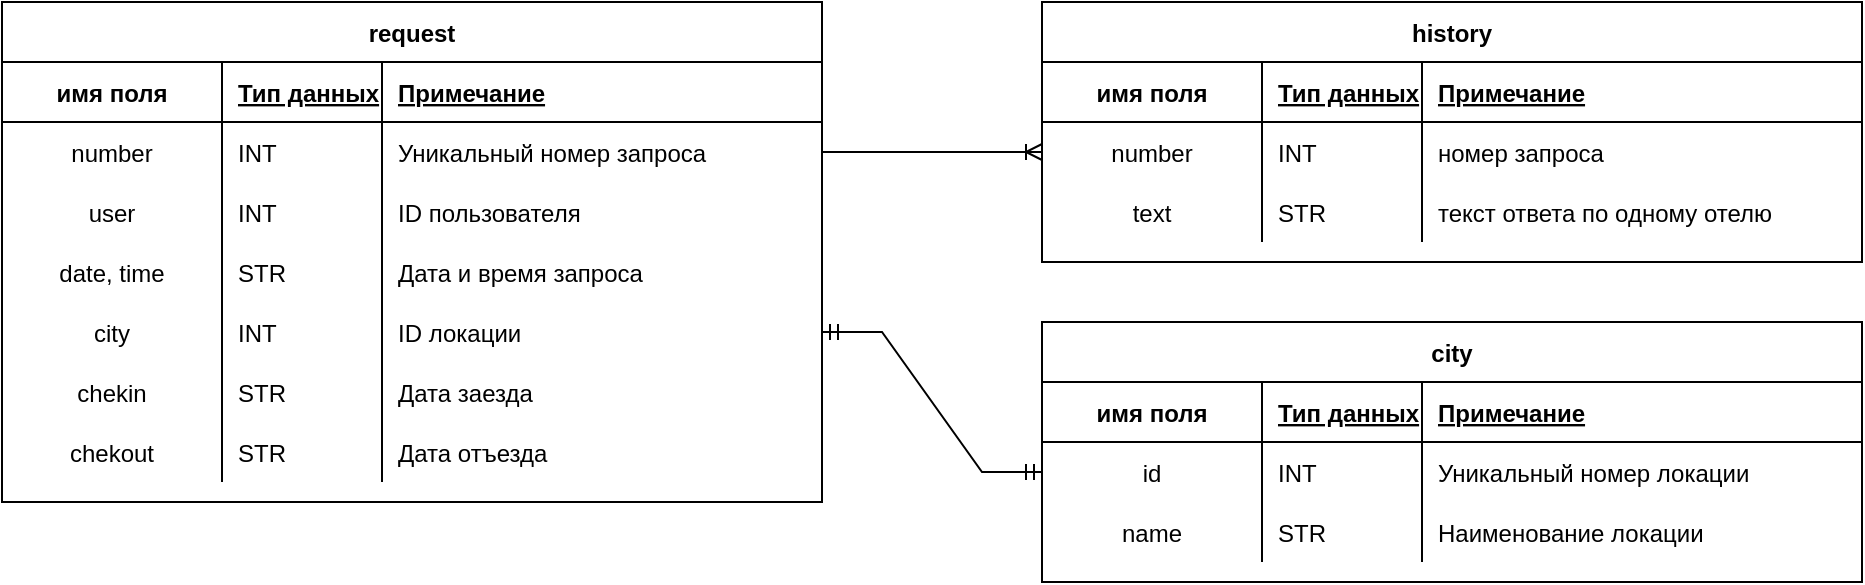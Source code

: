 <mxfile version="17.4.2" type="device"><diagram id="TTOi6XE9ukQECp6npXFI" name="Страница 1"><mxGraphModel dx="1422" dy="865" grid="1" gridSize="10" guides="1" tooltips="1" connect="1" arrows="1" fold="1" page="1" pageScale="1" pageWidth="1169" pageHeight="827" math="0" shadow="0"><root><mxCell id="0"/><mxCell id="1" parent="0"/><mxCell id="zX1_f45PnMSsZ4R3kYhJ-37" value="request" style="shape=table;startSize=30;container=1;collapsible=1;childLayout=tableLayout;fixedRows=1;rowLines=0;fontStyle=1;align=center;resizeLast=1;" vertex="1" parent="1"><mxGeometry x="40" y="80" width="410" height="250" as="geometry"/></mxCell><mxCell id="zX1_f45PnMSsZ4R3kYhJ-38" value="" style="shape=tableRow;horizontal=0;startSize=0;swimlaneHead=0;swimlaneBody=0;fillColor=none;collapsible=0;dropTarget=0;points=[[0,0.5],[1,0.5]];portConstraint=eastwest;top=0;left=0;right=0;bottom=1;" vertex="1" parent="zX1_f45PnMSsZ4R3kYhJ-37"><mxGeometry y="30" width="410" height="30" as="geometry"/></mxCell><mxCell id="zX1_f45PnMSsZ4R3kYhJ-39" value="имя поля" style="shape=partialRectangle;connectable=0;fillColor=none;top=0;left=0;bottom=0;right=0;fontStyle=1;overflow=hidden;" vertex="1" parent="zX1_f45PnMSsZ4R3kYhJ-38"><mxGeometry width="110" height="30" as="geometry"><mxRectangle width="110" height="30" as="alternateBounds"/></mxGeometry></mxCell><mxCell id="zX1_f45PnMSsZ4R3kYhJ-40" value="Тип данных" style="shape=partialRectangle;connectable=0;fillColor=none;top=0;left=0;bottom=0;right=0;align=left;spacingLeft=6;fontStyle=5;overflow=hidden;" vertex="1" parent="zX1_f45PnMSsZ4R3kYhJ-38"><mxGeometry x="110" width="80" height="30" as="geometry"><mxRectangle width="80" height="30" as="alternateBounds"/></mxGeometry></mxCell><mxCell id="zX1_f45PnMSsZ4R3kYhJ-56" value="Примечание" style="shape=partialRectangle;connectable=0;fillColor=none;top=0;left=0;bottom=0;right=0;align=left;spacingLeft=6;fontStyle=5;overflow=hidden;" vertex="1" parent="zX1_f45PnMSsZ4R3kYhJ-38"><mxGeometry x="190" width="220" height="30" as="geometry"><mxRectangle width="220" height="30" as="alternateBounds"/></mxGeometry></mxCell><mxCell id="zX1_f45PnMSsZ4R3kYhJ-59" style="shape=tableRow;horizontal=0;startSize=0;swimlaneHead=0;swimlaneBody=0;fillColor=none;collapsible=0;dropTarget=0;points=[[0,0.5],[1,0.5]];portConstraint=eastwest;top=0;left=0;right=0;bottom=0;" vertex="1" parent="zX1_f45PnMSsZ4R3kYhJ-37"><mxGeometry y="60" width="410" height="30" as="geometry"/></mxCell><mxCell id="zX1_f45PnMSsZ4R3kYhJ-60" value="number" style="shape=partialRectangle;connectable=0;fillColor=none;top=0;left=0;bottom=0;right=0;editable=1;overflow=hidden;" vertex="1" parent="zX1_f45PnMSsZ4R3kYhJ-59"><mxGeometry width="110" height="30" as="geometry"><mxRectangle width="110" height="30" as="alternateBounds"/></mxGeometry></mxCell><mxCell id="zX1_f45PnMSsZ4R3kYhJ-61" value="INT" style="shape=partialRectangle;connectable=0;fillColor=none;top=0;left=0;bottom=0;right=0;align=left;spacingLeft=6;overflow=hidden;" vertex="1" parent="zX1_f45PnMSsZ4R3kYhJ-59"><mxGeometry x="110" width="80" height="30" as="geometry"><mxRectangle width="80" height="30" as="alternateBounds"/></mxGeometry></mxCell><mxCell id="zX1_f45PnMSsZ4R3kYhJ-62" value="Уникальный номер запроса" style="shape=partialRectangle;connectable=0;fillColor=none;top=0;left=0;bottom=0;right=0;align=left;spacingLeft=6;overflow=hidden;" vertex="1" parent="zX1_f45PnMSsZ4R3kYhJ-59"><mxGeometry x="190" width="220" height="30" as="geometry"><mxRectangle width="220" height="30" as="alternateBounds"/></mxGeometry></mxCell><mxCell id="zX1_f45PnMSsZ4R3kYhJ-41" value="" style="shape=tableRow;horizontal=0;startSize=0;swimlaneHead=0;swimlaneBody=0;fillColor=none;collapsible=0;dropTarget=0;points=[[0,0.5],[1,0.5]];portConstraint=eastwest;top=0;left=0;right=0;bottom=0;" vertex="1" parent="zX1_f45PnMSsZ4R3kYhJ-37"><mxGeometry y="90" width="410" height="30" as="geometry"/></mxCell><mxCell id="zX1_f45PnMSsZ4R3kYhJ-42" value="user" style="shape=partialRectangle;connectable=0;fillColor=none;top=0;left=0;bottom=0;right=0;editable=1;overflow=hidden;" vertex="1" parent="zX1_f45PnMSsZ4R3kYhJ-41"><mxGeometry width="110" height="30" as="geometry"><mxRectangle width="110" height="30" as="alternateBounds"/></mxGeometry></mxCell><mxCell id="zX1_f45PnMSsZ4R3kYhJ-43" value="INT" style="shape=partialRectangle;connectable=0;fillColor=none;top=0;left=0;bottom=0;right=0;align=left;spacingLeft=6;overflow=hidden;" vertex="1" parent="zX1_f45PnMSsZ4R3kYhJ-41"><mxGeometry x="110" width="80" height="30" as="geometry"><mxRectangle width="80" height="30" as="alternateBounds"/></mxGeometry></mxCell><mxCell id="zX1_f45PnMSsZ4R3kYhJ-57" value="ID пользователя" style="shape=partialRectangle;connectable=0;fillColor=none;top=0;left=0;bottom=0;right=0;align=left;spacingLeft=6;overflow=hidden;" vertex="1" parent="zX1_f45PnMSsZ4R3kYhJ-41"><mxGeometry x="190" width="220" height="30" as="geometry"><mxRectangle width="220" height="30" as="alternateBounds"/></mxGeometry></mxCell><mxCell id="zX1_f45PnMSsZ4R3kYhJ-44" value="" style="shape=tableRow;horizontal=0;startSize=0;swimlaneHead=0;swimlaneBody=0;fillColor=none;collapsible=0;dropTarget=0;points=[[0,0.5],[1,0.5]];portConstraint=eastwest;top=0;left=0;right=0;bottom=0;" vertex="1" parent="zX1_f45PnMSsZ4R3kYhJ-37"><mxGeometry y="120" width="410" height="30" as="geometry"/></mxCell><mxCell id="zX1_f45PnMSsZ4R3kYhJ-45" value="date, time" style="shape=partialRectangle;connectable=0;fillColor=none;top=0;left=0;bottom=0;right=0;editable=1;overflow=hidden;" vertex="1" parent="zX1_f45PnMSsZ4R3kYhJ-44"><mxGeometry width="110" height="30" as="geometry"><mxRectangle width="110" height="30" as="alternateBounds"/></mxGeometry></mxCell><mxCell id="zX1_f45PnMSsZ4R3kYhJ-46" value="STR" style="shape=partialRectangle;connectable=0;fillColor=none;top=0;left=0;bottom=0;right=0;align=left;spacingLeft=6;overflow=hidden;" vertex="1" parent="zX1_f45PnMSsZ4R3kYhJ-44"><mxGeometry x="110" width="80" height="30" as="geometry"><mxRectangle width="80" height="30" as="alternateBounds"/></mxGeometry></mxCell><mxCell id="zX1_f45PnMSsZ4R3kYhJ-58" value="Дата и время запроса" style="shape=partialRectangle;connectable=0;fillColor=none;top=0;left=0;bottom=0;right=0;align=left;spacingLeft=6;overflow=hidden;" vertex="1" parent="zX1_f45PnMSsZ4R3kYhJ-44"><mxGeometry x="190" width="220" height="30" as="geometry"><mxRectangle width="220" height="30" as="alternateBounds"/></mxGeometry></mxCell><mxCell id="zX1_f45PnMSsZ4R3kYhJ-63" style="shape=tableRow;horizontal=0;startSize=0;swimlaneHead=0;swimlaneBody=0;fillColor=none;collapsible=0;dropTarget=0;points=[[0,0.5],[1,0.5]];portConstraint=eastwest;top=0;left=0;right=0;bottom=0;" vertex="1" parent="zX1_f45PnMSsZ4R3kYhJ-37"><mxGeometry y="150" width="410" height="30" as="geometry"/></mxCell><mxCell id="zX1_f45PnMSsZ4R3kYhJ-64" value="city" style="shape=partialRectangle;connectable=0;fillColor=none;top=0;left=0;bottom=0;right=0;editable=1;overflow=hidden;" vertex="1" parent="zX1_f45PnMSsZ4R3kYhJ-63"><mxGeometry width="110" height="30" as="geometry"><mxRectangle width="110" height="30" as="alternateBounds"/></mxGeometry></mxCell><mxCell id="zX1_f45PnMSsZ4R3kYhJ-65" value="INT" style="shape=partialRectangle;connectable=0;fillColor=none;top=0;left=0;bottom=0;right=0;align=left;spacingLeft=6;overflow=hidden;" vertex="1" parent="zX1_f45PnMSsZ4R3kYhJ-63"><mxGeometry x="110" width="80" height="30" as="geometry"><mxRectangle width="80" height="30" as="alternateBounds"/></mxGeometry></mxCell><mxCell id="zX1_f45PnMSsZ4R3kYhJ-66" value="ID локации" style="shape=partialRectangle;connectable=0;fillColor=none;top=0;left=0;bottom=0;right=0;align=left;spacingLeft=6;overflow=hidden;" vertex="1" parent="zX1_f45PnMSsZ4R3kYhJ-63"><mxGeometry x="190" width="220" height="30" as="geometry"><mxRectangle width="220" height="30" as="alternateBounds"/></mxGeometry></mxCell><mxCell id="zX1_f45PnMSsZ4R3kYhJ-67" style="shape=tableRow;horizontal=0;startSize=0;swimlaneHead=0;swimlaneBody=0;fillColor=none;collapsible=0;dropTarget=0;points=[[0,0.5],[1,0.5]];portConstraint=eastwest;top=0;left=0;right=0;bottom=0;" vertex="1" parent="zX1_f45PnMSsZ4R3kYhJ-37"><mxGeometry y="180" width="410" height="30" as="geometry"/></mxCell><mxCell id="zX1_f45PnMSsZ4R3kYhJ-68" value="chekin" style="shape=partialRectangle;connectable=0;fillColor=none;top=0;left=0;bottom=0;right=0;editable=1;overflow=hidden;" vertex="1" parent="zX1_f45PnMSsZ4R3kYhJ-67"><mxGeometry width="110" height="30" as="geometry"><mxRectangle width="110" height="30" as="alternateBounds"/></mxGeometry></mxCell><mxCell id="zX1_f45PnMSsZ4R3kYhJ-69" value="STR" style="shape=partialRectangle;connectable=0;fillColor=none;top=0;left=0;bottom=0;right=0;align=left;spacingLeft=6;overflow=hidden;" vertex="1" parent="zX1_f45PnMSsZ4R3kYhJ-67"><mxGeometry x="110" width="80" height="30" as="geometry"><mxRectangle width="80" height="30" as="alternateBounds"/></mxGeometry></mxCell><mxCell id="zX1_f45PnMSsZ4R3kYhJ-70" value="Дата заезда" style="shape=partialRectangle;connectable=0;fillColor=none;top=0;left=0;bottom=0;right=0;align=left;spacingLeft=6;overflow=hidden;" vertex="1" parent="zX1_f45PnMSsZ4R3kYhJ-67"><mxGeometry x="190" width="220" height="30" as="geometry"><mxRectangle width="220" height="30" as="alternateBounds"/></mxGeometry></mxCell><mxCell id="zX1_f45PnMSsZ4R3kYhJ-71" style="shape=tableRow;horizontal=0;startSize=0;swimlaneHead=0;swimlaneBody=0;fillColor=none;collapsible=0;dropTarget=0;points=[[0,0.5],[1,0.5]];portConstraint=eastwest;top=0;left=0;right=0;bottom=0;" vertex="1" parent="zX1_f45PnMSsZ4R3kYhJ-37"><mxGeometry y="210" width="410" height="30" as="geometry"/></mxCell><mxCell id="zX1_f45PnMSsZ4R3kYhJ-72" value="chekout" style="shape=partialRectangle;connectable=0;fillColor=none;top=0;left=0;bottom=0;right=0;editable=1;overflow=hidden;" vertex="1" parent="zX1_f45PnMSsZ4R3kYhJ-71"><mxGeometry width="110" height="30" as="geometry"><mxRectangle width="110" height="30" as="alternateBounds"/></mxGeometry></mxCell><mxCell id="zX1_f45PnMSsZ4R3kYhJ-73" value="STR" style="shape=partialRectangle;connectable=0;fillColor=none;top=0;left=0;bottom=0;right=0;align=left;spacingLeft=6;overflow=hidden;" vertex="1" parent="zX1_f45PnMSsZ4R3kYhJ-71"><mxGeometry x="110" width="80" height="30" as="geometry"><mxRectangle width="80" height="30" as="alternateBounds"/></mxGeometry></mxCell><mxCell id="zX1_f45PnMSsZ4R3kYhJ-74" value="Дата отъезда" style="shape=partialRectangle;connectable=0;fillColor=none;top=0;left=0;bottom=0;right=0;align=left;spacingLeft=6;overflow=hidden;" vertex="1" parent="zX1_f45PnMSsZ4R3kYhJ-71"><mxGeometry x="190" width="220" height="30" as="geometry"><mxRectangle width="220" height="30" as="alternateBounds"/></mxGeometry></mxCell><mxCell id="zX1_f45PnMSsZ4R3kYhJ-75" value="city" style="shape=table;startSize=30;container=1;collapsible=1;childLayout=tableLayout;fixedRows=1;rowLines=0;fontStyle=1;align=center;resizeLast=1;" vertex="1" parent="1"><mxGeometry x="560" y="240" width="410" height="130" as="geometry"/></mxCell><mxCell id="zX1_f45PnMSsZ4R3kYhJ-76" value="" style="shape=tableRow;horizontal=0;startSize=0;swimlaneHead=0;swimlaneBody=0;fillColor=none;collapsible=0;dropTarget=0;points=[[0,0.5],[1,0.5]];portConstraint=eastwest;top=0;left=0;right=0;bottom=1;" vertex="1" parent="zX1_f45PnMSsZ4R3kYhJ-75"><mxGeometry y="30" width="410" height="30" as="geometry"/></mxCell><mxCell id="zX1_f45PnMSsZ4R3kYhJ-77" value="имя поля" style="shape=partialRectangle;connectable=0;fillColor=none;top=0;left=0;bottom=0;right=0;fontStyle=1;overflow=hidden;" vertex="1" parent="zX1_f45PnMSsZ4R3kYhJ-76"><mxGeometry width="110" height="30" as="geometry"><mxRectangle width="110" height="30" as="alternateBounds"/></mxGeometry></mxCell><mxCell id="zX1_f45PnMSsZ4R3kYhJ-78" value="Тип данных" style="shape=partialRectangle;connectable=0;fillColor=none;top=0;left=0;bottom=0;right=0;align=left;spacingLeft=6;fontStyle=5;overflow=hidden;" vertex="1" parent="zX1_f45PnMSsZ4R3kYhJ-76"><mxGeometry x="110" width="80" height="30" as="geometry"><mxRectangle width="80" height="30" as="alternateBounds"/></mxGeometry></mxCell><mxCell id="zX1_f45PnMSsZ4R3kYhJ-79" value="Примечание" style="shape=partialRectangle;connectable=0;fillColor=none;top=0;left=0;bottom=0;right=0;align=left;spacingLeft=6;fontStyle=5;overflow=hidden;" vertex="1" parent="zX1_f45PnMSsZ4R3kYhJ-76"><mxGeometry x="190" width="220" height="30" as="geometry"><mxRectangle width="220" height="30" as="alternateBounds"/></mxGeometry></mxCell><mxCell id="zX1_f45PnMSsZ4R3kYhJ-80" style="shape=tableRow;horizontal=0;startSize=0;swimlaneHead=0;swimlaneBody=0;fillColor=none;collapsible=0;dropTarget=0;points=[[0,0.5],[1,0.5]];portConstraint=eastwest;top=0;left=0;right=0;bottom=0;" vertex="1" parent="zX1_f45PnMSsZ4R3kYhJ-75"><mxGeometry y="60" width="410" height="30" as="geometry"/></mxCell><mxCell id="zX1_f45PnMSsZ4R3kYhJ-81" value="id" style="shape=partialRectangle;connectable=0;fillColor=none;top=0;left=0;bottom=0;right=0;editable=1;overflow=hidden;" vertex="1" parent="zX1_f45PnMSsZ4R3kYhJ-80"><mxGeometry width="110" height="30" as="geometry"><mxRectangle width="110" height="30" as="alternateBounds"/></mxGeometry></mxCell><mxCell id="zX1_f45PnMSsZ4R3kYhJ-82" value="INT" style="shape=partialRectangle;connectable=0;fillColor=none;top=0;left=0;bottom=0;right=0;align=left;spacingLeft=6;overflow=hidden;" vertex="1" parent="zX1_f45PnMSsZ4R3kYhJ-80"><mxGeometry x="110" width="80" height="30" as="geometry"><mxRectangle width="80" height="30" as="alternateBounds"/></mxGeometry></mxCell><mxCell id="zX1_f45PnMSsZ4R3kYhJ-83" value="Уникальный номер локации" style="shape=partialRectangle;connectable=0;fillColor=none;top=0;left=0;bottom=0;right=0;align=left;spacingLeft=6;overflow=hidden;" vertex="1" parent="zX1_f45PnMSsZ4R3kYhJ-80"><mxGeometry x="190" width="220" height="30" as="geometry"><mxRectangle width="220" height="30" as="alternateBounds"/></mxGeometry></mxCell><mxCell id="zX1_f45PnMSsZ4R3kYhJ-84" value="" style="shape=tableRow;horizontal=0;startSize=0;swimlaneHead=0;swimlaneBody=0;fillColor=none;collapsible=0;dropTarget=0;points=[[0,0.5],[1,0.5]];portConstraint=eastwest;top=0;left=0;right=0;bottom=0;" vertex="1" parent="zX1_f45PnMSsZ4R3kYhJ-75"><mxGeometry y="90" width="410" height="30" as="geometry"/></mxCell><mxCell id="zX1_f45PnMSsZ4R3kYhJ-85" value="name" style="shape=partialRectangle;connectable=0;fillColor=none;top=0;left=0;bottom=0;right=0;editable=1;overflow=hidden;" vertex="1" parent="zX1_f45PnMSsZ4R3kYhJ-84"><mxGeometry width="110" height="30" as="geometry"><mxRectangle width="110" height="30" as="alternateBounds"/></mxGeometry></mxCell><mxCell id="zX1_f45PnMSsZ4R3kYhJ-86" value="STR" style="shape=partialRectangle;connectable=0;fillColor=none;top=0;left=0;bottom=0;right=0;align=left;spacingLeft=6;overflow=hidden;" vertex="1" parent="zX1_f45PnMSsZ4R3kYhJ-84"><mxGeometry x="110" width="80" height="30" as="geometry"><mxRectangle width="80" height="30" as="alternateBounds"/></mxGeometry></mxCell><mxCell id="zX1_f45PnMSsZ4R3kYhJ-87" value="Наименование локации" style="shape=partialRectangle;connectable=0;fillColor=none;top=0;left=0;bottom=0;right=0;align=left;spacingLeft=6;overflow=hidden;" vertex="1" parent="zX1_f45PnMSsZ4R3kYhJ-84"><mxGeometry x="190" width="220" height="30" as="geometry"><mxRectangle width="220" height="30" as="alternateBounds"/></mxGeometry></mxCell><mxCell id="zX1_f45PnMSsZ4R3kYhJ-105" value="history" style="shape=table;startSize=30;container=1;collapsible=1;childLayout=tableLayout;fixedRows=1;rowLines=0;fontStyle=1;align=center;resizeLast=1;" vertex="1" parent="1"><mxGeometry x="560" y="80" width="410" height="130" as="geometry"/></mxCell><mxCell id="zX1_f45PnMSsZ4R3kYhJ-106" value="" style="shape=tableRow;horizontal=0;startSize=0;swimlaneHead=0;swimlaneBody=0;fillColor=none;collapsible=0;dropTarget=0;points=[[0,0.5],[1,0.5]];portConstraint=eastwest;top=0;left=0;right=0;bottom=1;" vertex="1" parent="zX1_f45PnMSsZ4R3kYhJ-105"><mxGeometry y="30" width="410" height="30" as="geometry"/></mxCell><mxCell id="zX1_f45PnMSsZ4R3kYhJ-107" value="имя поля" style="shape=partialRectangle;connectable=0;fillColor=none;top=0;left=0;bottom=0;right=0;fontStyle=1;overflow=hidden;" vertex="1" parent="zX1_f45PnMSsZ4R3kYhJ-106"><mxGeometry width="110" height="30" as="geometry"><mxRectangle width="110" height="30" as="alternateBounds"/></mxGeometry></mxCell><mxCell id="zX1_f45PnMSsZ4R3kYhJ-108" value="Тип данных" style="shape=partialRectangle;connectable=0;fillColor=none;top=0;left=0;bottom=0;right=0;align=left;spacingLeft=6;fontStyle=5;overflow=hidden;" vertex="1" parent="zX1_f45PnMSsZ4R3kYhJ-106"><mxGeometry x="110" width="80" height="30" as="geometry"><mxRectangle width="80" height="30" as="alternateBounds"/></mxGeometry></mxCell><mxCell id="zX1_f45PnMSsZ4R3kYhJ-109" value="Примечание" style="shape=partialRectangle;connectable=0;fillColor=none;top=0;left=0;bottom=0;right=0;align=left;spacingLeft=6;fontStyle=5;overflow=hidden;" vertex="1" parent="zX1_f45PnMSsZ4R3kYhJ-106"><mxGeometry x="190" width="220" height="30" as="geometry"><mxRectangle width="220" height="30" as="alternateBounds"/></mxGeometry></mxCell><mxCell id="zX1_f45PnMSsZ4R3kYhJ-110" style="shape=tableRow;horizontal=0;startSize=0;swimlaneHead=0;swimlaneBody=0;fillColor=none;collapsible=0;dropTarget=0;points=[[0,0.5],[1,0.5]];portConstraint=eastwest;top=0;left=0;right=0;bottom=0;" vertex="1" parent="zX1_f45PnMSsZ4R3kYhJ-105"><mxGeometry y="60" width="410" height="30" as="geometry"/></mxCell><mxCell id="zX1_f45PnMSsZ4R3kYhJ-111" value="number" style="shape=partialRectangle;connectable=0;fillColor=none;top=0;left=0;bottom=0;right=0;editable=1;overflow=hidden;" vertex="1" parent="zX1_f45PnMSsZ4R3kYhJ-110"><mxGeometry width="110" height="30" as="geometry"><mxRectangle width="110" height="30" as="alternateBounds"/></mxGeometry></mxCell><mxCell id="zX1_f45PnMSsZ4R3kYhJ-112" value="INT" style="shape=partialRectangle;connectable=0;fillColor=none;top=0;left=0;bottom=0;right=0;align=left;spacingLeft=6;overflow=hidden;" vertex="1" parent="zX1_f45PnMSsZ4R3kYhJ-110"><mxGeometry x="110" width="80" height="30" as="geometry"><mxRectangle width="80" height="30" as="alternateBounds"/></mxGeometry></mxCell><mxCell id="zX1_f45PnMSsZ4R3kYhJ-113" value="номер запроса" style="shape=partialRectangle;connectable=0;fillColor=none;top=0;left=0;bottom=0;right=0;align=left;spacingLeft=6;overflow=hidden;" vertex="1" parent="zX1_f45PnMSsZ4R3kYhJ-110"><mxGeometry x="190" width="220" height="30" as="geometry"><mxRectangle width="220" height="30" as="alternateBounds"/></mxGeometry></mxCell><mxCell id="zX1_f45PnMSsZ4R3kYhJ-114" value="" style="shape=tableRow;horizontal=0;startSize=0;swimlaneHead=0;swimlaneBody=0;fillColor=none;collapsible=0;dropTarget=0;points=[[0,0.5],[1,0.5]];portConstraint=eastwest;top=0;left=0;right=0;bottom=0;" vertex="1" parent="zX1_f45PnMSsZ4R3kYhJ-105"><mxGeometry y="90" width="410" height="30" as="geometry"/></mxCell><mxCell id="zX1_f45PnMSsZ4R3kYhJ-115" value="text" style="shape=partialRectangle;connectable=0;fillColor=none;top=0;left=0;bottom=0;right=0;editable=1;overflow=hidden;" vertex="1" parent="zX1_f45PnMSsZ4R3kYhJ-114"><mxGeometry width="110" height="30" as="geometry"><mxRectangle width="110" height="30" as="alternateBounds"/></mxGeometry></mxCell><mxCell id="zX1_f45PnMSsZ4R3kYhJ-116" value="STR" style="shape=partialRectangle;connectable=0;fillColor=none;top=0;left=0;bottom=0;right=0;align=left;spacingLeft=6;overflow=hidden;" vertex="1" parent="zX1_f45PnMSsZ4R3kYhJ-114"><mxGeometry x="110" width="80" height="30" as="geometry"><mxRectangle width="80" height="30" as="alternateBounds"/></mxGeometry></mxCell><mxCell id="zX1_f45PnMSsZ4R3kYhJ-117" value="текст ответа по одному отелю" style="shape=partialRectangle;connectable=0;fillColor=none;top=0;left=0;bottom=0;right=0;align=left;spacingLeft=6;overflow=hidden;" vertex="1" parent="zX1_f45PnMSsZ4R3kYhJ-114"><mxGeometry x="190" width="220" height="30" as="geometry"><mxRectangle width="220" height="30" as="alternateBounds"/></mxGeometry></mxCell><mxCell id="zX1_f45PnMSsZ4R3kYhJ-135" value="" style="edgeStyle=entityRelationEdgeStyle;fontSize=12;html=1;endArrow=ERoneToMany;rounded=0;" edge="1" parent="1" source="zX1_f45PnMSsZ4R3kYhJ-59" target="zX1_f45PnMSsZ4R3kYhJ-110"><mxGeometry width="100" height="100" relative="1" as="geometry"><mxPoint x="420" y="640" as="sourcePoint"/><mxPoint x="730" y="500" as="targetPoint"/></mxGeometry></mxCell><mxCell id="zX1_f45PnMSsZ4R3kYhJ-136" value="" style="edgeStyle=entityRelationEdgeStyle;fontSize=12;html=1;endArrow=ERmandOne;startArrow=ERmandOne;rounded=0;" edge="1" parent="1" source="zX1_f45PnMSsZ4R3kYhJ-63" target="zX1_f45PnMSsZ4R3kYhJ-80"><mxGeometry width="100" height="100" relative="1" as="geometry"><mxPoint x="550" y="550" as="sourcePoint"/><mxPoint x="650" y="450" as="targetPoint"/></mxGeometry></mxCell></root></mxGraphModel></diagram></mxfile>